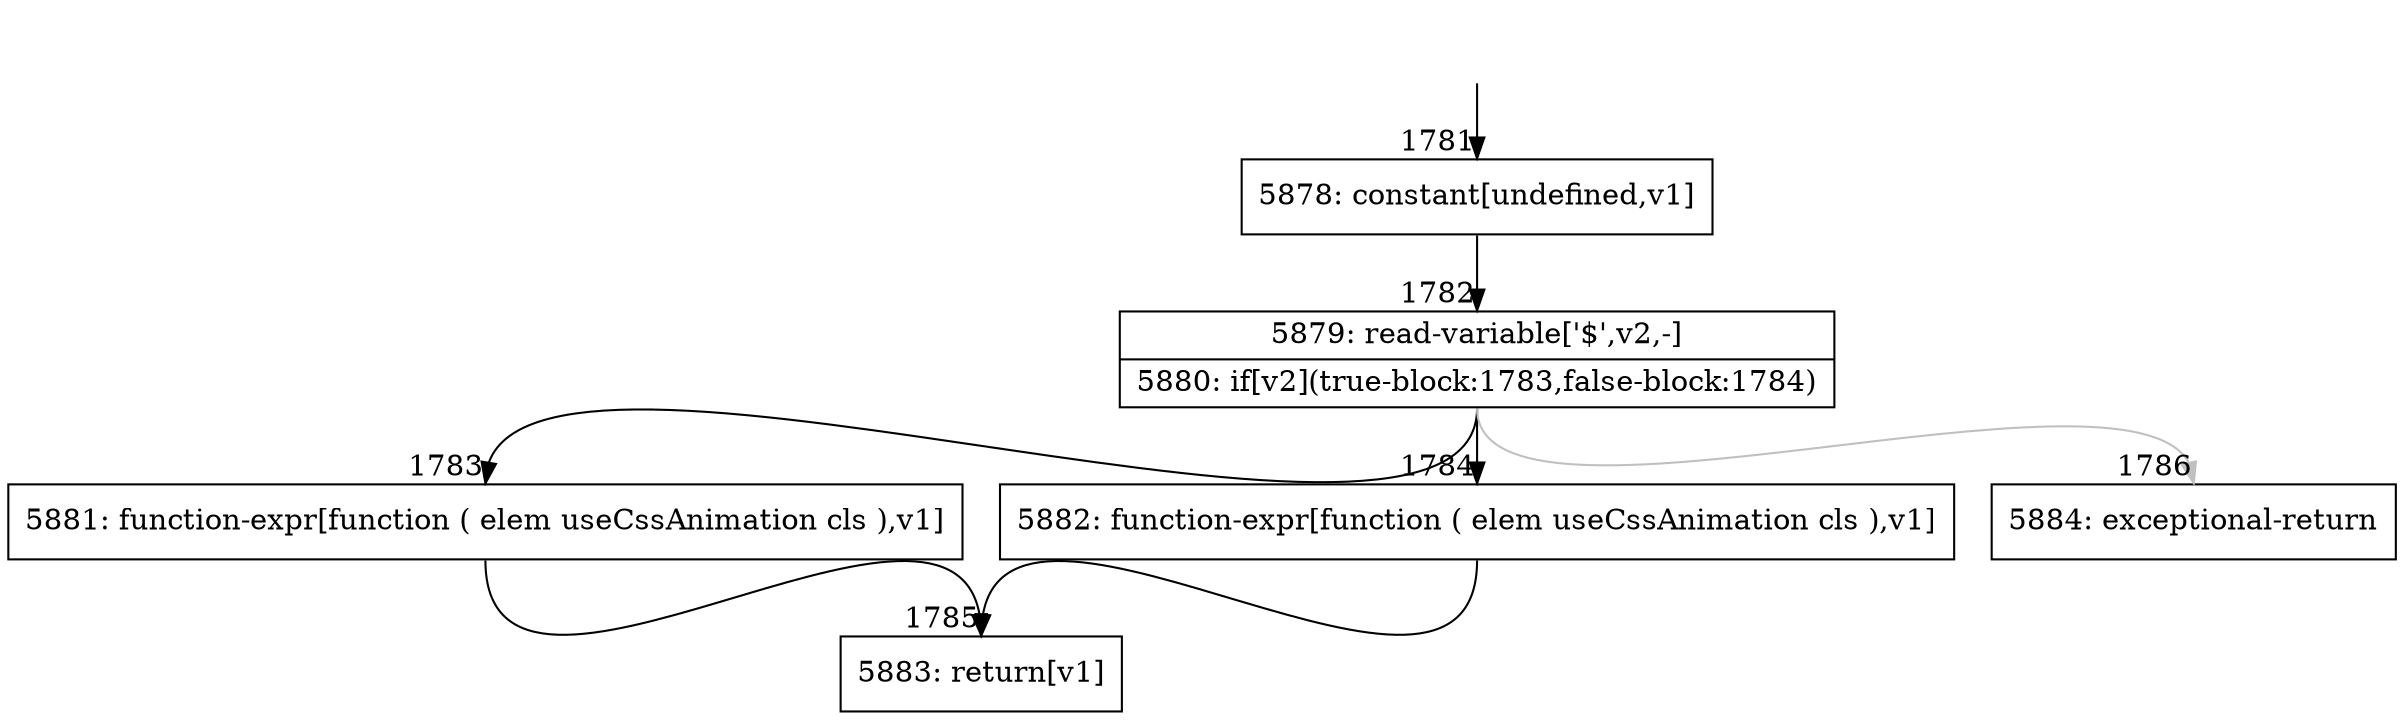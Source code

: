 digraph {
rankdir="TD"
BB_entry146[shape=none,label=""];
BB_entry146 -> BB1781 [tailport=s, headport=n, headlabel="    1781"]
BB1781 [shape=record label="{5878: constant[undefined,v1]}" ] 
BB1781 -> BB1782 [tailport=s, headport=n, headlabel="      1782"]
BB1782 [shape=record label="{5879: read-variable['$',v2,-]|5880: if[v2](true-block:1783,false-block:1784)}" ] 
BB1782 -> BB1783 [tailport=s, headport=n, headlabel="      1783"]
BB1782 -> BB1784 [tailport=s, headport=n, headlabel="      1784"]
BB1782 -> BB1786 [tailport=s, headport=n, color=gray, headlabel="      1786"]
BB1783 [shape=record label="{5881: function-expr[function ( elem useCssAnimation cls ),v1]}" ] 
BB1783 -> BB1785 [tailport=s, headport=n, headlabel="      1785"]
BB1784 [shape=record label="{5882: function-expr[function ( elem useCssAnimation cls ),v1]}" ] 
BB1784 -> BB1785 [tailport=s, headport=n]
BB1785 [shape=record label="{5883: return[v1]}" ] 
BB1786 [shape=record label="{5884: exceptional-return}" ] 
//#$~ 1576
}
